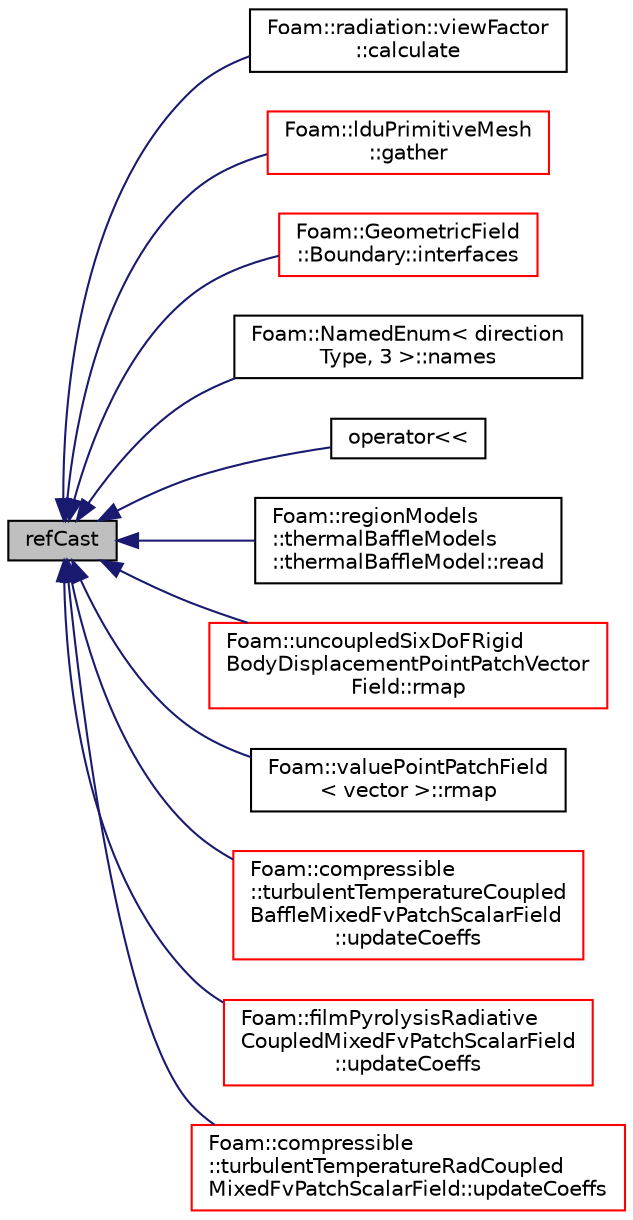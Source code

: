 digraph "refCast"
{
  bgcolor="transparent";
  edge [fontname="Helvetica",fontsize="10",labelfontname="Helvetica",labelfontsize="10"];
  node [fontname="Helvetica",fontsize="10",shape=record];
  rankdir="LR";
  Node34071 [label="refCast",height=0.2,width=0.4,color="black", fillcolor="grey75", style="filled", fontcolor="black"];
  Node34071 -> Node34072 [dir="back",color="midnightblue",fontsize="10",style="solid",fontname="Helvetica"];
  Node34072 [label="Foam::radiation::viewFactor\l::calculate",height=0.2,width=0.4,color="black",URL="$a31381.html#afe1d8348c24e6589bc7c0b3f689316a7",tooltip="Solve system of equation(s) "];
  Node34071 -> Node34073 [dir="back",color="midnightblue",fontsize="10",style="solid",fontname="Helvetica"];
  Node34073 [label="Foam::lduPrimitiveMesh\l::gather",height=0.2,width=0.4,color="red",URL="$a28285.html#ad7514c3eec68fa18c472b5dfe1c2b5a4",tooltip="Gather meshes from other processors onto procIDs[0]. "];
  Node34071 -> Node34077 [dir="back",color="midnightblue",fontsize="10",style="solid",fontname="Helvetica"];
  Node34077 [label="Foam::GeometricField\l::Boundary::interfaces",height=0.2,width=0.4,color="red",URL="$a27621.html#a6c015f4f39c9d97026d8e07936069bab",tooltip="Return a list of pointers for each patch field with only those. "];
  Node34071 -> Node34085 [dir="back",color="midnightblue",fontsize="10",style="solid",fontname="Helvetica"];
  Node34085 [label="Foam::NamedEnum\< direction\lType, 3 \>::names",height=0.2,width=0.4,color="black",URL="$a27113.html#a7350da3a0edd92cd11e6c479c9967dc8"];
  Node34071 -> Node34086 [dir="back",color="midnightblue",fontsize="10",style="solid",fontname="Helvetica"];
  Node34086 [label="operator\<\<",height=0.2,width=0.4,color="black",URL="$a21851.html#a79b2e822edaa7d7137c32c9cba93fbcc"];
  Node34071 -> Node34087 [dir="back",color="midnightblue",fontsize="10",style="solid",fontname="Helvetica"];
  Node34087 [label="Foam::regionModels\l::thermalBaffleModels\l::thermalBaffleModel::read",height=0.2,width=0.4,color="black",URL="$a30281.html#afac0600fef97b05534a595ce00b272ed",tooltip="Read control parameters from dictionary. "];
  Node34071 -> Node34088 [dir="back",color="midnightblue",fontsize="10",style="solid",fontname="Helvetica"];
  Node34088 [label="Foam::uncoupledSixDoFRigid\lBodyDisplacementPointPatchVector\lField::rmap",height=0.2,width=0.4,color="red",URL="$a30749.html#aab3d2f411d5ceff80ad8f9839885b8cc",tooltip="Reverse map the given pointPatchField onto this pointPatchField. "];
  Node34071 -> Node34092 [dir="back",color="midnightblue",fontsize="10",style="solid",fontname="Helvetica"];
  Node34092 [label="Foam::valuePointPatchField\l\< vector \>::rmap",height=0.2,width=0.4,color="black",URL="$a27681.html#ae2d7451572e8a2b9fa83d64dbafa419f",tooltip="Reverse map the given PointPatchField onto. "];
  Node34071 -> Node34093 [dir="back",color="midnightblue",fontsize="10",style="solid",fontname="Helvetica"];
  Node34093 [label="Foam::compressible\l::turbulentTemperatureCoupled\lBaffleMixedFvPatchScalarField\l::updateCoeffs",height=0.2,width=0.4,color="red",URL="$a32021.html#a7e24eafac629d3733181cd942d4c902f",tooltip="Update the coefficients associated with the patch field. "];
  Node34071 -> Node34095 [dir="back",color="midnightblue",fontsize="10",style="solid",fontname="Helvetica"];
  Node34095 [label="Foam::filmPyrolysisRadiative\lCoupledMixedFvPatchScalarField\l::updateCoeffs",height=0.2,width=0.4,color="red",URL="$a30057.html#a7e24eafac629d3733181cd942d4c902f",tooltip="Update the coefficients associated with the patch field. "];
  Node34071 -> Node34097 [dir="back",color="midnightblue",fontsize="10",style="solid",fontname="Helvetica"];
  Node34097 [label="Foam::compressible\l::turbulentTemperatureRadCoupled\lMixedFvPatchScalarField::updateCoeffs",height=0.2,width=0.4,color="red",URL="$a32025.html#a7e24eafac629d3733181cd942d4c902f",tooltip="Update the coefficients associated with the patch field. "];
}

